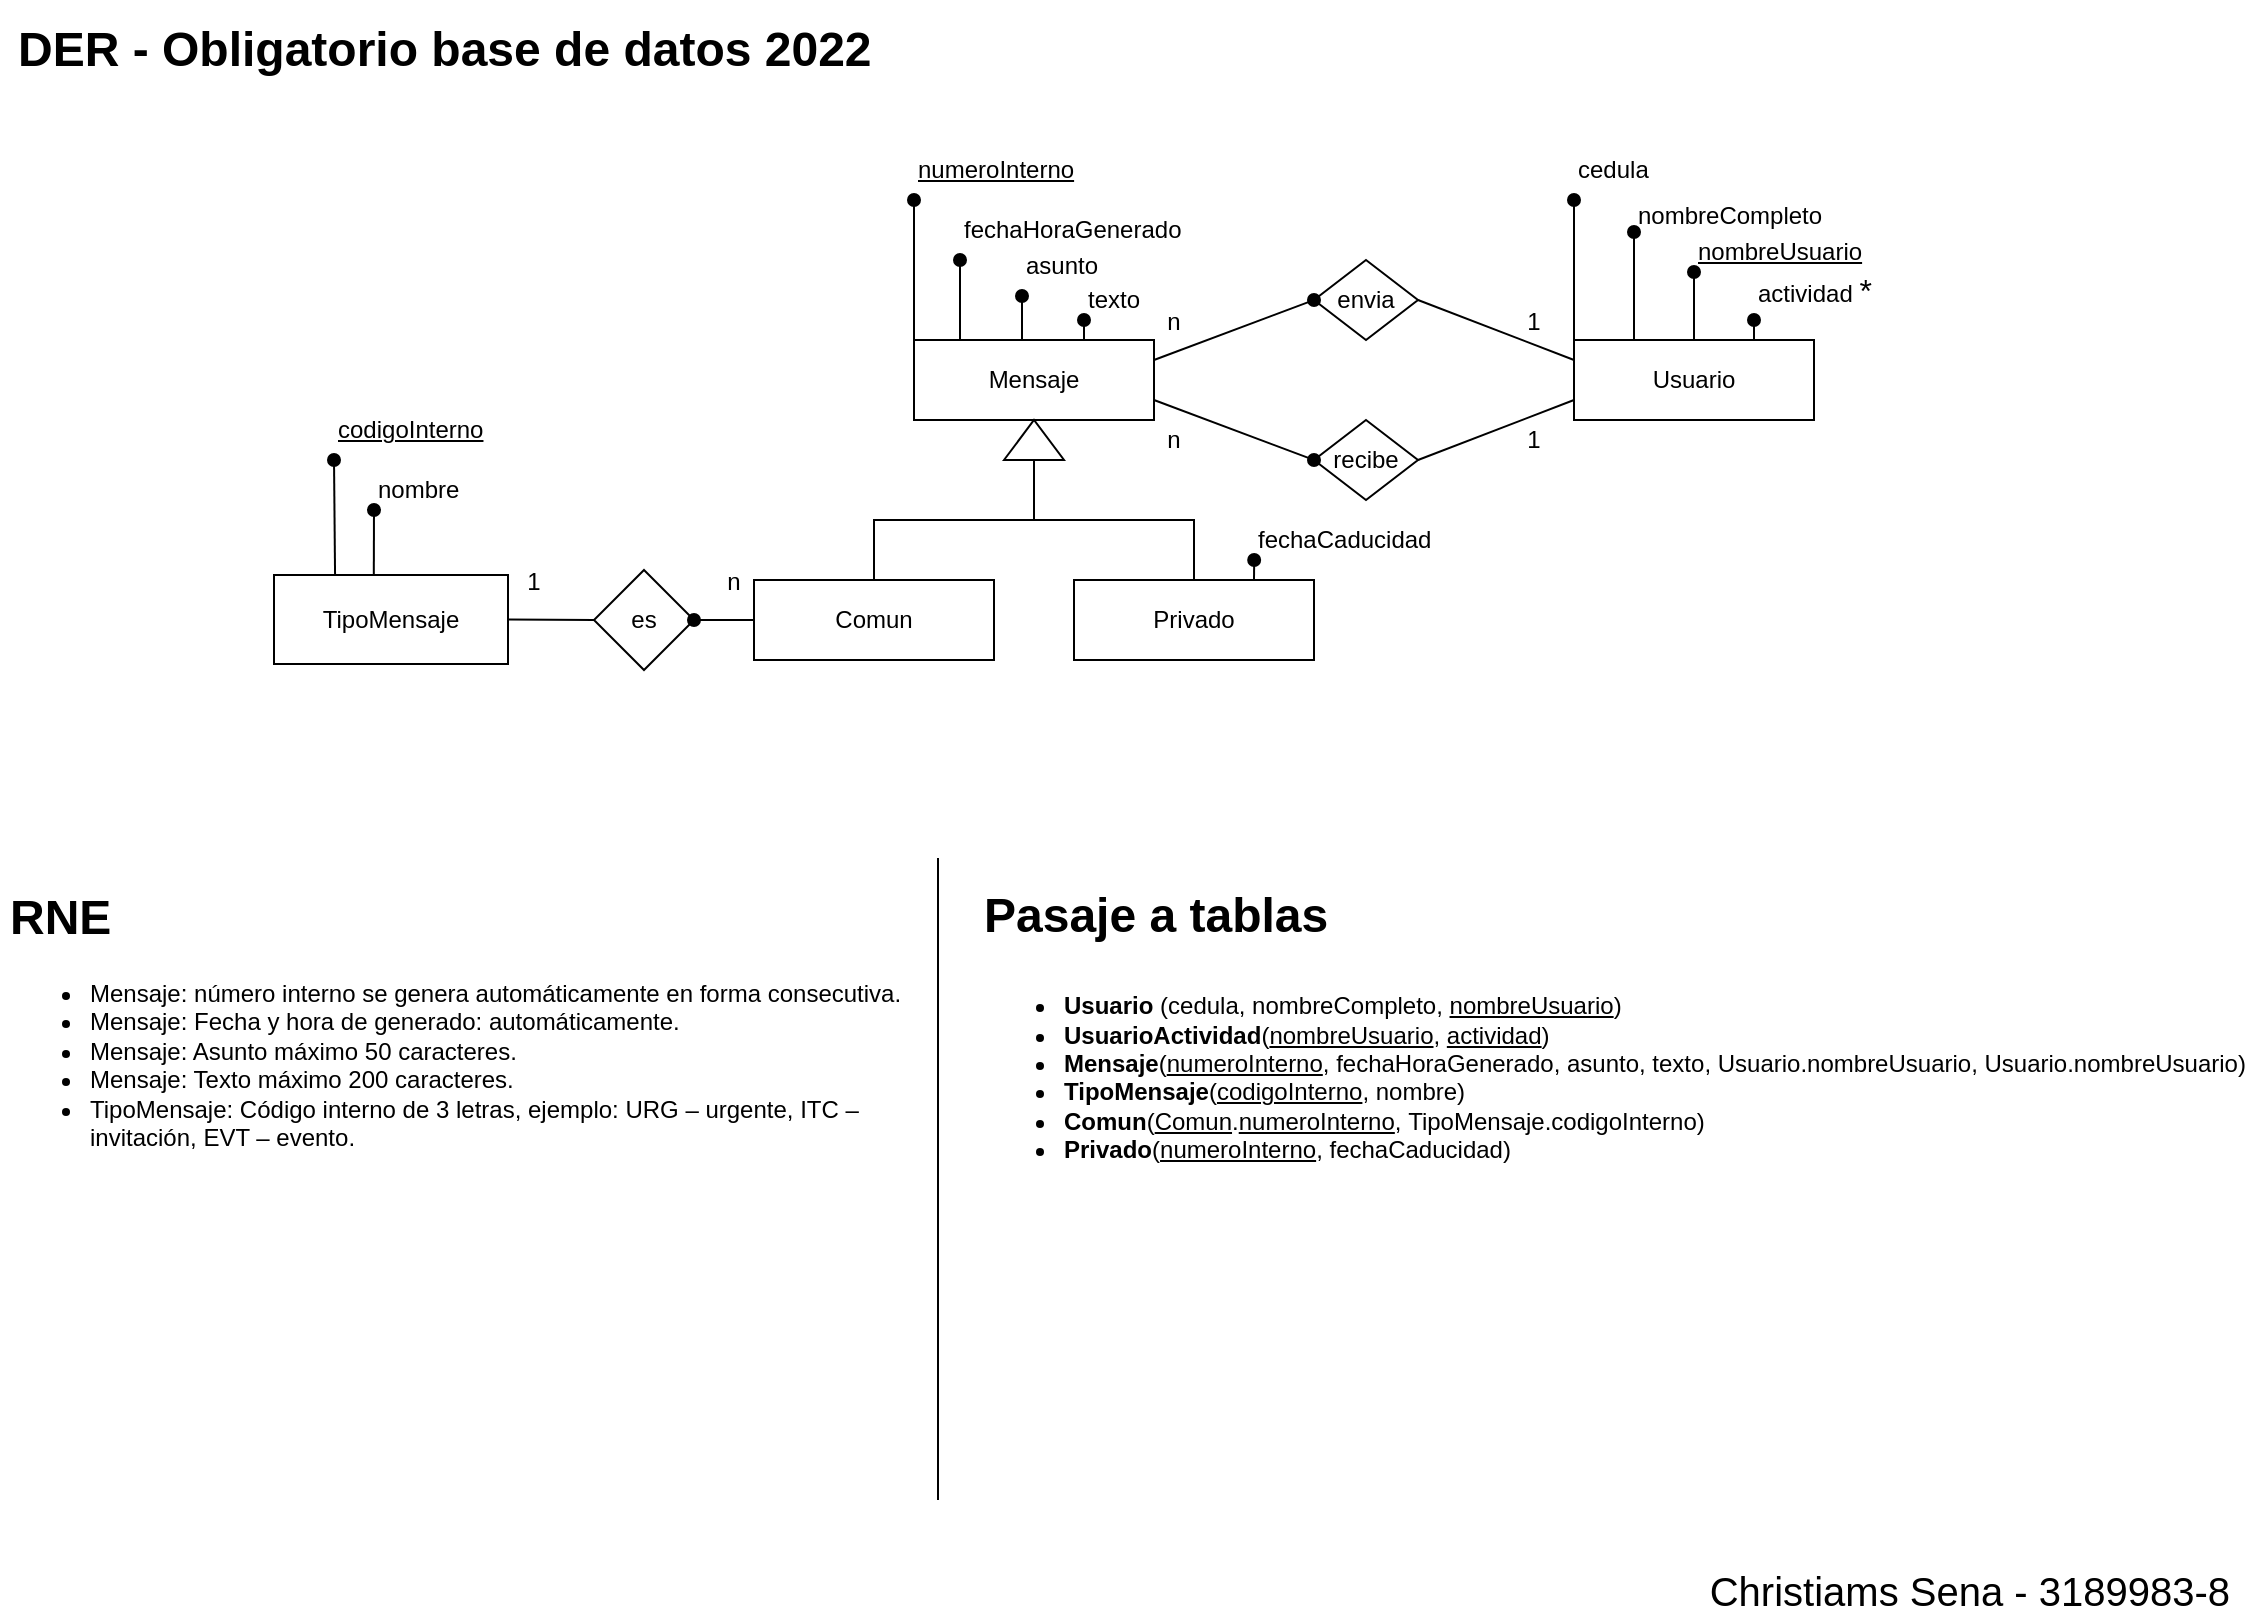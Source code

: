 <mxfile version="20.3.0" type="device"><diagram id="Su2935QceEL2UU0SK3Nc" name="Página-1"><mxGraphModel dx="1022" dy="539" grid="1" gridSize="10" guides="1" tooltips="1" connect="1" arrows="1" fold="1" page="1" pageScale="1" pageWidth="1169" pageHeight="827" math="0" shadow="0"><root><mxCell id="0"/><mxCell id="1" parent="0"/><mxCell id="UczSHy-tQHmDGqqrfWNu-1" value="Mensaje" style="rounded=0;whiteSpace=wrap;html=1;" parent="1" vertex="1"><mxGeometry x="490" y="180" width="120" height="40" as="geometry"/></mxCell><mxCell id="UczSHy-tQHmDGqqrfWNu-2" value="&lt;u&gt;numeroInterno&lt;/u&gt;" style="text;html=1;strokeColor=none;fillColor=none;align=left;verticalAlign=middle;whiteSpace=wrap;rounded=0;" parent="1" vertex="1"><mxGeometry x="490" y="80" width="90" height="30" as="geometry"/></mxCell><mxCell id="UczSHy-tQHmDGqqrfWNu-3" value="fechaHoraGenerado" style="text;html=1;strokeColor=none;fillColor=none;align=left;verticalAlign=middle;whiteSpace=wrap;rounded=0;" parent="1" vertex="1"><mxGeometry x="513" y="110" width="111" height="30" as="geometry"/></mxCell><mxCell id="UczSHy-tQHmDGqqrfWNu-4" value="asunto" style="text;html=1;strokeColor=none;fillColor=none;align=left;verticalAlign=middle;whiteSpace=wrap;rounded=0;" parent="1" vertex="1"><mxGeometry x="544" y="128" width="50" height="30" as="geometry"/></mxCell><mxCell id="UczSHy-tQHmDGqqrfWNu-6" value="" style="endArrow=oval;html=1;rounded=0;exitX=0;exitY=0;exitDx=0;exitDy=0;entryX=0;entryY=1;entryDx=0;entryDy=0;endFill=1;" parent="1" source="UczSHy-tQHmDGqqrfWNu-1" target="UczSHy-tQHmDGqqrfWNu-2" edge="1"><mxGeometry width="50" height="50" relative="1" as="geometry"><mxPoint x="790" y="310" as="sourcePoint"/><mxPoint x="840" y="260" as="targetPoint"/></mxGeometry></mxCell><mxCell id="UczSHy-tQHmDGqqrfWNu-7" value="" style="endArrow=oval;html=1;rounded=0;entryX=0;entryY=1;entryDx=0;entryDy=0;endFill=1;" parent="1" target="UczSHy-tQHmDGqqrfWNu-3" edge="1"><mxGeometry width="50" height="50" relative="1" as="geometry"><mxPoint x="513" y="180" as="sourcePoint"/><mxPoint x="483" y="120" as="targetPoint"/></mxGeometry></mxCell><mxCell id="UczSHy-tQHmDGqqrfWNu-8" value="" style="endArrow=oval;html=1;rounded=0;exitX=0.75;exitY=0;exitDx=0;exitDy=0;entryX=0;entryY=1;entryDx=0;entryDy=0;endFill=1;" parent="1" target="UczSHy-tQHmDGqqrfWNu-4" edge="1"><mxGeometry width="50" height="50" relative="1" as="geometry"><mxPoint x="544" y="180" as="sourcePoint"/><mxPoint x="544" y="170" as="targetPoint"/></mxGeometry></mxCell><mxCell id="UczSHy-tQHmDGqqrfWNu-9" value="Usuario" style="rounded=0;whiteSpace=wrap;html=1;" parent="1" vertex="1"><mxGeometry x="820" y="180" width="120" height="40" as="geometry"/></mxCell><mxCell id="UczSHy-tQHmDGqqrfWNu-10" value="&lt;span&gt;cedula&lt;/span&gt;" style="text;html=1;strokeColor=none;fillColor=none;align=left;verticalAlign=middle;whiteSpace=wrap;rounded=0;fontStyle=0" parent="1" vertex="1"><mxGeometry x="820" y="80" width="90" height="30" as="geometry"/></mxCell><mxCell id="UczSHy-tQHmDGqqrfWNu-11" value="nombreCompleto" style="text;html=1;strokeColor=none;fillColor=none;align=left;verticalAlign=middle;whiteSpace=wrap;rounded=0;" parent="1" vertex="1"><mxGeometry x="850" y="110" width="120" height="16" as="geometry"/></mxCell><mxCell id="UczSHy-tQHmDGqqrfWNu-12" value="nombreUsuario" style="text;html=1;strokeColor=none;fillColor=none;align=left;verticalAlign=middle;whiteSpace=wrap;rounded=0;fontStyle=4" parent="1" vertex="1"><mxGeometry x="880" y="126" width="90" height="20" as="geometry"/></mxCell><mxCell id="UczSHy-tQHmDGqqrfWNu-13" value="" style="endArrow=oval;html=1;rounded=0;exitX=0;exitY=0;exitDx=0;exitDy=0;entryX=0;entryY=1;entryDx=0;entryDy=0;endFill=1;" parent="1" source="UczSHy-tQHmDGqqrfWNu-9" target="UczSHy-tQHmDGqqrfWNu-10" edge="1"><mxGeometry width="50" height="50" relative="1" as="geometry"><mxPoint x="1120" y="310" as="sourcePoint"/><mxPoint x="1170" y="260" as="targetPoint"/></mxGeometry></mxCell><mxCell id="UczSHy-tQHmDGqqrfWNu-14" value="" style="endArrow=oval;html=1;rounded=0;entryX=0;entryY=1;entryDx=0;entryDy=0;endFill=1;exitX=0.25;exitY=0;exitDx=0;exitDy=0;" parent="1" source="UczSHy-tQHmDGqqrfWNu-9" target="UczSHy-tQHmDGqqrfWNu-11" edge="1"><mxGeometry width="50" height="50" relative="1" as="geometry"><mxPoint x="840" y="180" as="sourcePoint"/><mxPoint x="810" y="120" as="targetPoint"/></mxGeometry></mxCell><mxCell id="UczSHy-tQHmDGqqrfWNu-15" value="" style="endArrow=oval;html=1;rounded=0;exitX=0.5;exitY=0;exitDx=0;exitDy=0;entryX=0;entryY=1;entryDx=0;entryDy=0;endFill=1;" parent="1" source="UczSHy-tQHmDGqqrfWNu-9" target="UczSHy-tQHmDGqqrfWNu-12" edge="1"><mxGeometry width="50" height="50" relative="1" as="geometry"><mxPoint x="840" y="200" as="sourcePoint"/><mxPoint x="840" y="130" as="targetPoint"/></mxGeometry></mxCell><mxCell id="B_z56pjrJgnCNrJaJo36-1" value="envia" style="rhombus;whiteSpace=wrap;html=1;" parent="1" vertex="1"><mxGeometry x="690" y="140" width="52" height="40" as="geometry"/></mxCell><mxCell id="B_z56pjrJgnCNrJaJo36-2" value="recibe" style="rhombus;whiteSpace=wrap;html=1;" parent="1" vertex="1"><mxGeometry x="690" y="220" width="52" height="40" as="geometry"/></mxCell><mxCell id="B_z56pjrJgnCNrJaJo36-3" value="" style="endArrow=oval;html=1;rounded=0;exitX=1;exitY=0.25;exitDx=0;exitDy=0;entryX=0;entryY=0.5;entryDx=0;entryDy=0;endFill=1;" parent="1" source="UczSHy-tQHmDGqqrfWNu-1" target="B_z56pjrJgnCNrJaJo36-1" edge="1"><mxGeometry width="50" height="50" relative="1" as="geometry"><mxPoint x="830" y="290" as="sourcePoint"/><mxPoint x="880" y="240" as="targetPoint"/></mxGeometry></mxCell><mxCell id="B_z56pjrJgnCNrJaJo36-4" value="" style="endArrow=oval;html=1;rounded=0;exitX=1;exitY=0.75;exitDx=0;exitDy=0;entryX=0;entryY=0.5;entryDx=0;entryDy=0;endFill=1;" parent="1" source="UczSHy-tQHmDGqqrfWNu-1" target="B_z56pjrJgnCNrJaJo36-2" edge="1"><mxGeometry width="50" height="50" relative="1" as="geometry"><mxPoint x="830" y="290" as="sourcePoint"/><mxPoint x="780" y="230" as="targetPoint"/></mxGeometry></mxCell><mxCell id="B_z56pjrJgnCNrJaJo36-5" value="" style="endArrow=none;html=1;rounded=0;exitX=1;exitY=0.5;exitDx=0;exitDy=0;entryX=0;entryY=0.25;entryDx=0;entryDy=0;" parent="1" source="B_z56pjrJgnCNrJaJo36-1" target="UczSHy-tQHmDGqqrfWNu-9" edge="1"><mxGeometry width="50" height="50" relative="1" as="geometry"><mxPoint x="830" y="290" as="sourcePoint"/><mxPoint x="880" y="240" as="targetPoint"/></mxGeometry></mxCell><mxCell id="B_z56pjrJgnCNrJaJo36-6" value="" style="endArrow=none;html=1;rounded=0;exitX=1;exitY=0.5;exitDx=0;exitDy=0;entryX=0;entryY=0.75;entryDx=0;entryDy=0;" parent="1" source="B_z56pjrJgnCNrJaJo36-2" target="UczSHy-tQHmDGqqrfWNu-9" edge="1"><mxGeometry width="50" height="50" relative="1" as="geometry"><mxPoint x="830" y="290" as="sourcePoint"/><mxPoint x="880" y="240" as="targetPoint"/></mxGeometry></mxCell><mxCell id="B_z56pjrJgnCNrJaJo36-7" value="" style="triangle;whiteSpace=wrap;html=1;rotation=-90;" parent="1" vertex="1"><mxGeometry x="540" y="215" width="20" height="30" as="geometry"/></mxCell><mxCell id="B_z56pjrJgnCNrJaJo36-9" value="Comun" style="rounded=0;whiteSpace=wrap;html=1;" parent="1" vertex="1"><mxGeometry x="410" y="300" width="120" height="40" as="geometry"/></mxCell><mxCell id="B_z56pjrJgnCNrJaJo36-10" value="Privado" style="rounded=0;whiteSpace=wrap;html=1;" parent="1" vertex="1"><mxGeometry x="570" y="300" width="120" height="40" as="geometry"/></mxCell><mxCell id="B_z56pjrJgnCNrJaJo36-11" value="" style="endArrow=none;html=1;rounded=0;edgeStyle=orthogonalEdgeStyle;exitX=0.5;exitY=0;exitDx=0;exitDy=0;entryX=0;entryY=0.5;entryDx=0;entryDy=0;" parent="1" source="B_z56pjrJgnCNrJaJo36-9" target="B_z56pjrJgnCNrJaJo36-7" edge="1"><mxGeometry width="50" height="50" relative="1" as="geometry"><mxPoint x="830" y="290" as="sourcePoint"/><mxPoint x="880" y="240" as="targetPoint"/></mxGeometry></mxCell><mxCell id="B_z56pjrJgnCNrJaJo36-12" value="" style="endArrow=none;html=1;rounded=0;edgeStyle=orthogonalEdgeStyle;exitX=0.5;exitY=0;exitDx=0;exitDy=0;entryX=0;entryY=0.5;entryDx=0;entryDy=0;" parent="1" source="B_z56pjrJgnCNrJaJo36-10" target="B_z56pjrJgnCNrJaJo36-7" edge="1"><mxGeometry width="50" height="50" relative="1" as="geometry"><mxPoint x="480" y="310" as="sourcePoint"/><mxPoint x="560" y="250" as="targetPoint"/></mxGeometry></mxCell><mxCell id="pGvcfWPt6EGzl1ozYVxh-10" value="TipoMensaje" style="rounded=0;whiteSpace=wrap;html=1;" parent="1" vertex="1"><mxGeometry x="170" y="297.5" width="117" height="44.5" as="geometry"/></mxCell><mxCell id="B_z56pjrJgnCNrJaJo36-16" value="" style="endArrow=oval;html=1;rounded=0;exitX=0.75;exitY=0;exitDx=0;exitDy=0;endFill=1;entryX=0;entryY=1;entryDx=0;entryDy=0;" parent="1" source="UczSHy-tQHmDGqqrfWNu-9" target="B_z56pjrJgnCNrJaJo36-17" edge="1"><mxGeometry width="50" height="50" relative="1" as="geometry"><mxPoint x="480" y="336" as="sourcePoint"/><mxPoint x="910" y="166" as="targetPoint"/></mxGeometry></mxCell><mxCell id="B_z56pjrJgnCNrJaJo36-17" value="actividad&amp;nbsp;&lt;font style=&quot;font-size: 16px;&quot;&gt;*&lt;/font&gt;" style="text;html=1;strokeColor=none;fillColor=none;align=left;verticalAlign=middle;whiteSpace=wrap;rounded=0;" parent="1" vertex="1"><mxGeometry x="910" y="140" width="90" height="30" as="geometry"/></mxCell><mxCell id="pGvcfWPt6EGzl1ozYVxh-2" value="es" style="rhombus;whiteSpace=wrap;html=1;" parent="1" vertex="1"><mxGeometry x="330" y="295" width="50" height="50" as="geometry"/></mxCell><mxCell id="pGvcfWPt6EGzl1ozYVxh-1" value="" style="endArrow=none;html=1;rounded=0;entryX=0;entryY=0.5;entryDx=0;entryDy=0;exitX=1;exitY=0.5;exitDx=0;exitDy=0;endFill=0;" parent="1" source="pGvcfWPt6EGzl1ozYVxh-10" target="pGvcfWPt6EGzl1ozYVxh-2" edge="1"><mxGeometry width="50" height="50" relative="1" as="geometry"><mxPoint x="310" y="320" as="sourcePoint"/><mxPoint x="330" y="320" as="targetPoint"/></mxGeometry></mxCell><mxCell id="pGvcfWPt6EGzl1ozYVxh-3" value="" style="endArrow=none;html=1;rounded=0;exitX=1;exitY=0.5;exitDx=0;exitDy=0;entryX=0;entryY=0.5;entryDx=0;entryDy=0;startArrow=oval;startFill=1;" parent="1" source="pGvcfWPt6EGzl1ozYVxh-2" target="B_z56pjrJgnCNrJaJo36-9" edge="1"><mxGeometry width="50" height="50" relative="1" as="geometry"><mxPoint x="300" y="476" as="sourcePoint"/><mxPoint x="350" y="426" as="targetPoint"/></mxGeometry></mxCell><mxCell id="pGvcfWPt6EGzl1ozYVxh-11" value="1" style="text;html=1;strokeColor=none;fillColor=none;align=center;verticalAlign=middle;whiteSpace=wrap;rounded=0;" parent="1" vertex="1"><mxGeometry x="770" y="215" width="60" height="30" as="geometry"/></mxCell><mxCell id="pGvcfWPt6EGzl1ozYVxh-12" value="1" style="text;html=1;strokeColor=none;fillColor=none;align=center;verticalAlign=middle;whiteSpace=wrap;rounded=0;" parent="1" vertex="1"><mxGeometry x="770" y="156" width="60" height="30" as="geometry"/></mxCell><mxCell id="pGvcfWPt6EGzl1ozYVxh-13" value="n" style="text;html=1;strokeColor=none;fillColor=none;align=center;verticalAlign=middle;whiteSpace=wrap;rounded=0;" parent="1" vertex="1"><mxGeometry x="590" y="156" width="60" height="30" as="geometry"/></mxCell><mxCell id="pGvcfWPt6EGzl1ozYVxh-14" value="n" style="text;html=1;strokeColor=none;fillColor=none;align=center;verticalAlign=middle;whiteSpace=wrap;rounded=0;" parent="1" vertex="1"><mxGeometry x="590" y="215" width="60" height="30" as="geometry"/></mxCell><mxCell id="pGvcfWPt6EGzl1ozYVxh-15" value="n" style="text;html=1;strokeColor=none;fillColor=none;align=center;verticalAlign=middle;whiteSpace=wrap;rounded=0;" parent="1" vertex="1"><mxGeometry x="370" y="286" width="60" height="30" as="geometry"/></mxCell><mxCell id="pGvcfWPt6EGzl1ozYVxh-16" value="1" style="text;html=1;strokeColor=none;fillColor=none;align=center;verticalAlign=middle;whiteSpace=wrap;rounded=0;" parent="1" vertex="1"><mxGeometry x="270" y="286" width="60" height="30" as="geometry"/></mxCell><mxCell id="pGvcfWPt6EGzl1ozYVxh-17" value="&lt;h1&gt;&lt;span style=&quot;background-color: initial;&quot;&gt;RNE&lt;/span&gt;&lt;/h1&gt;&lt;div&gt;&lt;ul&gt;&lt;li style=&quot;&quot;&gt;Mensaje: número interno se genera automáticamente en forma consecutiva.&lt;/li&gt;&lt;li style=&quot;&quot;&gt;Mensaje: Fecha y hora de generado: automáticamente.&lt;/li&gt;&lt;li style=&quot;&quot;&gt;Mensaje: Asunto&amp;nbsp;máximo 50 caracteres.&lt;/li&gt;&lt;li style=&quot;&quot;&gt;Mensaje: Texto máximo 200 caracteres.&lt;/li&gt;&lt;li style=&quot;&quot;&gt;TipoMensaje: Código interno de 3 letras, ejemplo: URG – urgente, ITC – invitación, EVT – evento.&lt;/li&gt;&lt;/ul&gt;&lt;/div&gt;" style="text;html=1;strokeColor=none;fillColor=none;spacing=5;spacingTop=-20;whiteSpace=wrap;overflow=hidden;rounded=0;" parent="1" vertex="1"><mxGeometry x="33" y="449" width="470" height="270" as="geometry"/></mxCell><mxCell id="pGvcfWPt6EGzl1ozYVxh-18" value="&lt;b&gt;&lt;font style=&quot;font-size: 24px;&quot;&gt;DER - Obligatorio base de datos 2022&amp;nbsp;&lt;/font&gt;&lt;/b&gt;" style="text;html=1;strokeColor=none;fillColor=none;align=left;verticalAlign=middle;whiteSpace=wrap;rounded=0;" parent="1" vertex="1"><mxGeometry x="40" y="10" width="670" height="50" as="geometry"/></mxCell><mxCell id="pGvcfWPt6EGzl1ozYVxh-19" value="" style="endArrow=none;html=1;rounded=0;fontSize=24;" parent="1" edge="1"><mxGeometry width="50" height="50" relative="1" as="geometry"><mxPoint x="502" y="760" as="sourcePoint"/><mxPoint x="502" y="439" as="targetPoint"/></mxGeometry></mxCell><mxCell id="ySJ6IbN2Hx5PdaP3g0f3-1" value="&lt;span style=&quot;font-weight: normal;&quot;&gt;&lt;u&gt;codigoInterno&lt;/u&gt;&lt;/span&gt;" style="text;html=1;strokeColor=none;fillColor=none;align=left;verticalAlign=middle;whiteSpace=wrap;rounded=0;fontStyle=1" parent="1" vertex="1"><mxGeometry x="200" y="210" width="90" height="30" as="geometry"/></mxCell><mxCell id="ySJ6IbN2Hx5PdaP3g0f3-2" value="" style="endArrow=oval;html=1;rounded=0;entryX=0;entryY=1;entryDx=0;entryDy=0;endFill=1;exitX=0.261;exitY=0.003;exitDx=0;exitDy=0;exitPerimeter=0;" parent="1" source="pGvcfWPt6EGzl1ozYVxh-10" target="ySJ6IbN2Hx5PdaP3g0f3-1" edge="1"><mxGeometry width="50" height="50" relative="1" as="geometry"><mxPoint x="190" y="290" as="sourcePoint"/><mxPoint x="530" y="377.5" as="targetPoint"/></mxGeometry></mxCell><mxCell id="ySJ6IbN2Hx5PdaP3g0f3-3" value="" style="endArrow=oval;html=1;rounded=0;endFill=1;exitX=0.424;exitY=-0.046;exitDx=0;exitDy=0;exitPerimeter=0;entryX=0;entryY=1;entryDx=0;entryDy=0;" parent="1" target="ySJ6IbN2Hx5PdaP3g0f3-5" edge="1"><mxGeometry width="50" height="50" relative="1" as="geometry"><mxPoint x="219.912" y="297.66" as="sourcePoint"/><mxPoint x="230.0" y="253.0" as="targetPoint"/></mxGeometry></mxCell><mxCell id="ySJ6IbN2Hx5PdaP3g0f3-5" value="nombre" style="text;html=1;strokeColor=none;fillColor=none;align=left;verticalAlign=middle;whiteSpace=wrap;rounded=0;" parent="1" vertex="1"><mxGeometry x="220" y="245" width="50" height="20" as="geometry"/></mxCell><mxCell id="ySJ6IbN2Hx5PdaP3g0f3-7" value="" style="endArrow=oval;html=1;rounded=0;endFill=1;exitX=0.75;exitY=0;exitDx=0;exitDy=0;entryX=0;entryY=1;entryDx=0;entryDy=0;" parent="1" source="B_z56pjrJgnCNrJaJo36-10" target="ySJ6IbN2Hx5PdaP3g0f3-8" edge="1"><mxGeometry width="50" height="50" relative="1" as="geometry"><mxPoint x="650.002" y="320.66" as="sourcePoint"/><mxPoint x="660.09" y="276.0" as="targetPoint"/></mxGeometry></mxCell><mxCell id="ySJ6IbN2Hx5PdaP3g0f3-8" value="fechaCaducidad" style="text;html=1;strokeColor=none;fillColor=none;align=left;verticalAlign=middle;whiteSpace=wrap;rounded=0;" parent="1" vertex="1"><mxGeometry x="660.09" y="270" width="99.91" height="20" as="geometry"/></mxCell><mxCell id="hS66jvdTNBCANbL-6X80-2" value="texto" style="text;html=1;strokeColor=none;fillColor=none;align=left;verticalAlign=middle;whiteSpace=wrap;rounded=0;" parent="1" vertex="1"><mxGeometry x="575" y="150" width="40" height="20" as="geometry"/></mxCell><mxCell id="hS66jvdTNBCANbL-6X80-3" value="" style="endArrow=oval;html=1;rounded=0;exitX=0.75;exitY=0;exitDx=0;exitDy=0;entryX=0;entryY=1;entryDx=0;entryDy=0;endFill=1;" parent="1" target="hS66jvdTNBCANbL-6X80-2" edge="1"><mxGeometry width="50" height="50" relative="1" as="geometry"><mxPoint x="575" y="180" as="sourcePoint"/><mxPoint x="575" y="170" as="targetPoint"/></mxGeometry></mxCell><mxCell id="hS66jvdTNBCANbL-6X80-4" value="&lt;h1&gt;&lt;font style=&quot;font-size: 24px;&quot;&gt;Pasaje a tablas&lt;/font&gt;&lt;/h1&gt;&lt;ul style=&quot;font-size: 12px;&quot;&gt;&lt;li&gt;&lt;span style=&quot;background-color: initial;&quot;&gt;&lt;b&gt;Usuario&lt;/b&gt; (cedula, nombreCompleto, &lt;u&gt;nombreUsuario&lt;/u&gt;)&lt;/span&gt;&lt;br&gt;&lt;/li&gt;&lt;li&gt;&lt;b&gt;UsuarioActividad&lt;/b&gt;(&lt;u&gt;nombreUsuario&lt;/u&gt;, &lt;u&gt;actividad&lt;/u&gt;)&lt;/li&gt;&lt;li&gt;&lt;b&gt;Mensaje&lt;/b&gt;(&lt;u&gt;numeroInterno&lt;/u&gt;, fechaHoraGenerado, asunto, texto, Usuario.nombreUsuario, Usuario.nombreUsuario)&lt;/li&gt;&lt;li&gt;&lt;b&gt;TipoMensaje&lt;/b&gt;(&lt;u&gt;codigoInterno&lt;/u&gt;, nombre)&lt;/li&gt;&lt;li&gt;&lt;b&gt;Comun&lt;/b&gt;(&lt;u&gt;Comun&lt;/u&gt;.&lt;u&gt;numeroInterno&lt;/u&gt;,&amp;nbsp;TipoMensaje.codigoInterno)&lt;/li&gt;&lt;li&gt;&lt;b&gt;Privado&lt;/b&gt;(&lt;u&gt;numeroInterno&lt;/u&gt;, fechaCaducidad)&lt;br&gt;&lt;/li&gt;&lt;/ul&gt;" style="text;html=1;strokeColor=none;fillColor=none;spacing=5;spacingTop=-20;whiteSpace=wrap;overflow=hidden;rounded=0;fontSize=16;" parent="1" vertex="1"><mxGeometry x="520" y="435" width="640" height="240" as="geometry"/></mxCell><mxCell id="KLfIhjF7c7J3r-BoP5H--1" value="&lt;font style=&quot;font-size: 20px;&quot;&gt;Christiams Sena - 3189983-8&lt;/font&gt;" style="text;html=1;strokeColor=none;fillColor=none;align=right;verticalAlign=middle;whiteSpace=wrap;rounded=0;" parent="1" vertex="1"><mxGeometry x="720" y="790" width="430" height="30" as="geometry"/></mxCell></root></mxGraphModel></diagram></mxfile>